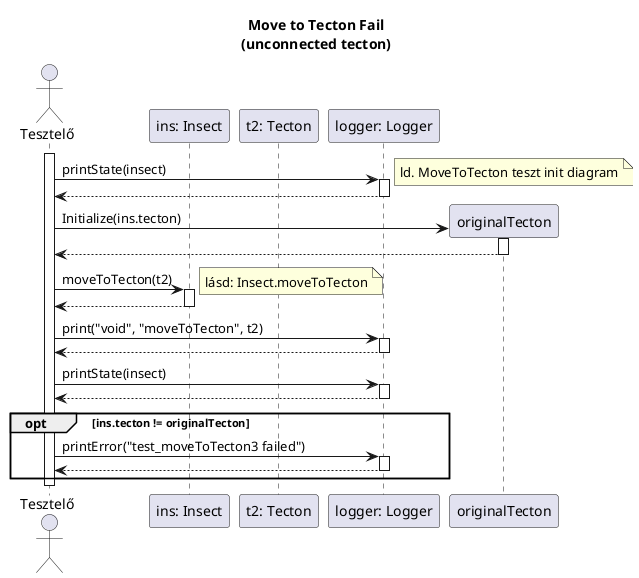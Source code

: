 @startuml test_moveToTecton3

title Move to Tecton Fail\n(unconnected tecton)

actor "Tesztelő" as t
participant "ins: Insect" as i
participant "t2: Tecton" as t2
participant "logger: Logger" as logger

activate t

t -> logger: printState(insect)
note right: ld. MoveToTecton teszt init diagram
activate logger

t <-- logger
deactivate logger

create originalTecton
t -> originalTecton: Initialize(ins.tecton)
activate originalTecton

t <-- originalTecton
deactivate originalTecton

t -> i: moveToTecton(t2)
activate i
note right: lásd: Insect.moveToTecton

t <-- i
deactivate i

t -> logger: print("void", "moveToTecton", t2)
activate logger

t <-- logger
deactivate logger

t -> logger: printState(insect)
activate logger
t <-- logger
deactivate logger

opt ins.tecton != originalTecton
	t -> logger: printError("test_moveToTecton3 failed")
	activate logger

	t <-- logger
	deactivate logger
end

deactivate t


@enduml